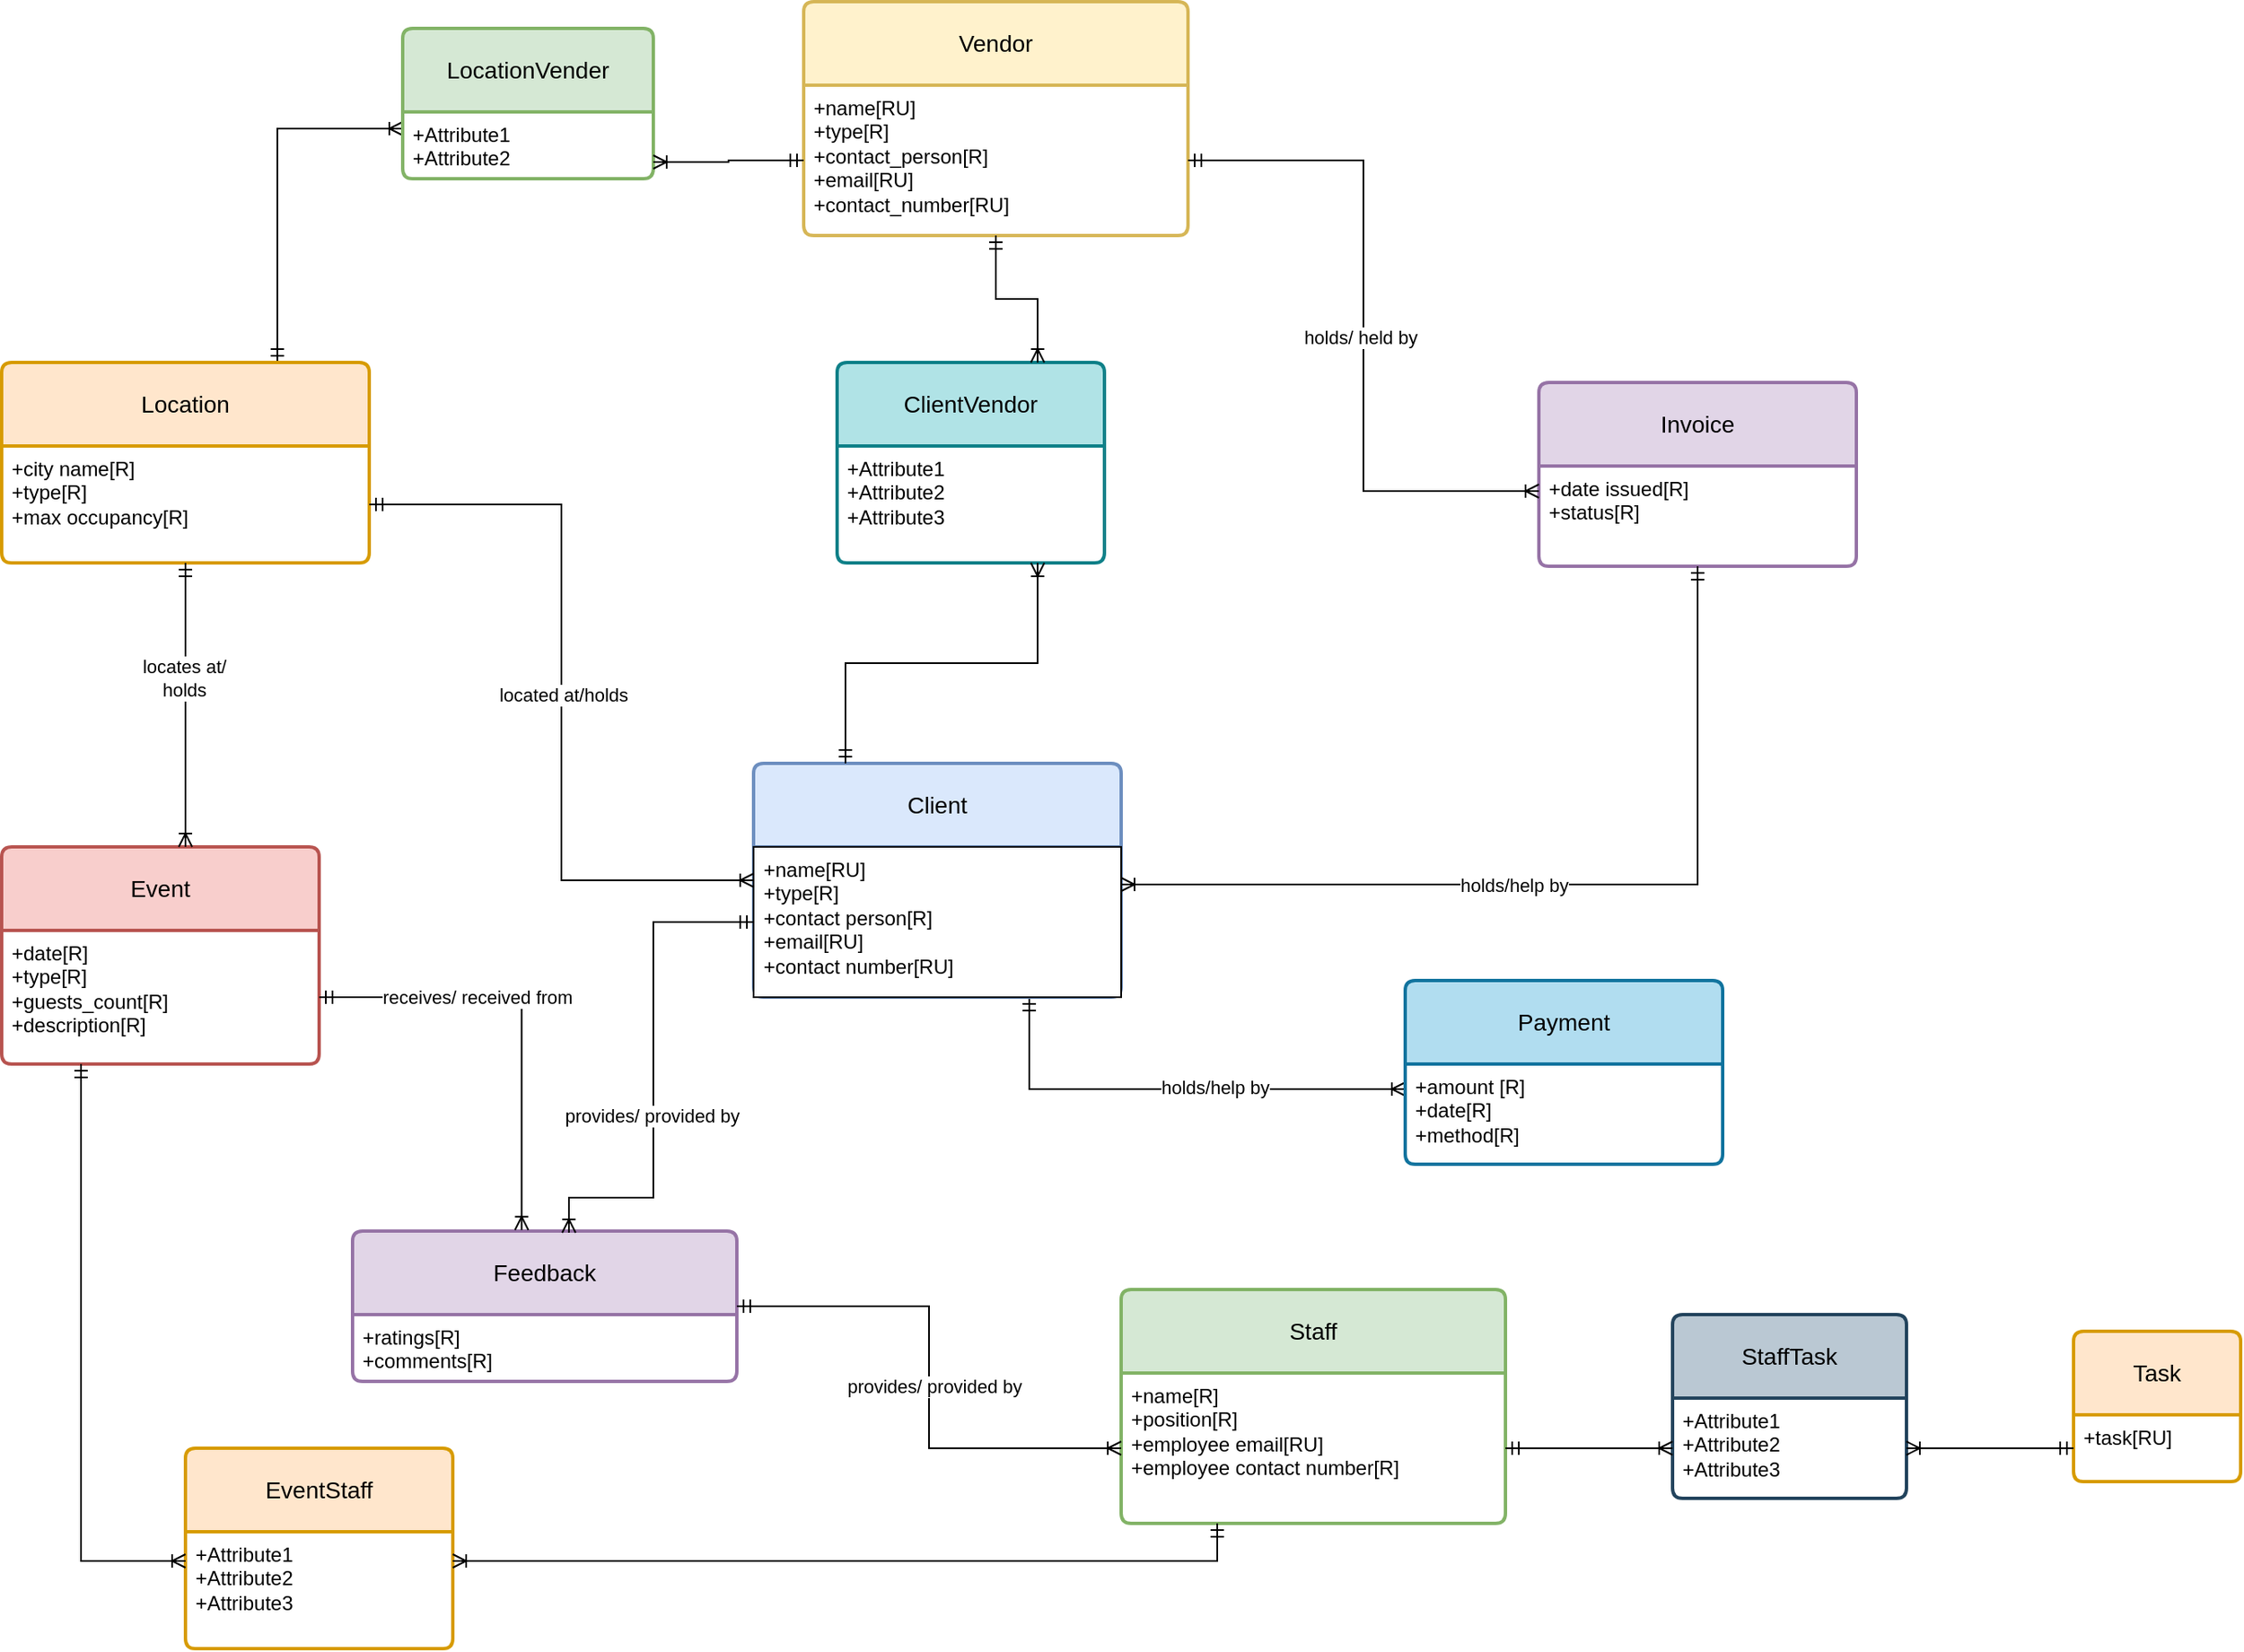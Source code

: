 <mxfile version="24.3.1" type="device">
  <diagram name="Page-1" id="igKZeYeEOgdflcOt9eH0">
    <mxGraphModel dx="2600" dy="2188" grid="1" gridSize="10" guides="1" tooltips="1" connect="1" arrows="1" fold="1" page="1" pageScale="1" pageWidth="850" pageHeight="1100" math="0" shadow="0">
      <root>
        <mxCell id="0" />
        <mxCell id="1" parent="0" />
        <mxCell id="VOUzY9_dRoBkDUYtGek2-1" value="Event" style="swimlane;childLayout=stackLayout;horizontal=1;startSize=50;horizontalStack=0;rounded=1;fontSize=14;fontStyle=0;strokeWidth=2;resizeParent=0;resizeLast=1;shadow=0;dashed=0;align=center;arcSize=4;whiteSpace=wrap;html=1;fillColor=#f8cecc;strokeColor=#b85450;" parent="1" vertex="1">
          <mxGeometry x="-20" y="250" width="190" height="130" as="geometry" />
        </mxCell>
        <mxCell id="VOUzY9_dRoBkDUYtGek2-2" value="+date[R]&lt;div&gt;+type[R]&lt;/div&gt;&lt;div&gt;+guests_count[R]&lt;/div&gt;&lt;div&gt;+description[R]&lt;/div&gt;" style="align=left;strokeColor=none;fillColor=none;spacingLeft=4;fontSize=12;verticalAlign=top;resizable=0;rotatable=0;part=1;html=1;" parent="VOUzY9_dRoBkDUYtGek2-1" vertex="1">
          <mxGeometry y="50" width="190" height="80" as="geometry" />
        </mxCell>
        <mxCell id="ZchKuzCcnekr-gHOlTx0-3" style="edgeStyle=orthogonalEdgeStyle;rounded=0;orthogonalLoop=1;jettySize=auto;html=1;exitX=0.75;exitY=0;exitDx=0;exitDy=0;entryX=0;entryY=0.25;entryDx=0;entryDy=0;endArrow=ERoneToMany;endFill=0;startArrow=ERmandOne;startFill=0;" parent="1" source="VOUzY9_dRoBkDUYtGek2-3" target="ZchKuzCcnekr-gHOlTx0-2" edge="1">
          <mxGeometry relative="1" as="geometry" />
        </mxCell>
        <mxCell id="VOUzY9_dRoBkDUYtGek2-3" value="Location" style="swimlane;childLayout=stackLayout;horizontal=1;startSize=50;horizontalStack=0;rounded=1;fontSize=14;fontStyle=0;strokeWidth=2;resizeParent=0;resizeLast=1;shadow=0;dashed=0;align=center;arcSize=4;whiteSpace=wrap;html=1;fillColor=#ffe6cc;strokeColor=#d79b00;" parent="1" vertex="1">
          <mxGeometry x="-20" y="-40" width="220" height="120" as="geometry" />
        </mxCell>
        <mxCell id="VOUzY9_dRoBkDUYtGek2-4" value="+city name[R]&lt;div&gt;&lt;div&gt;+type[R]&lt;/div&gt;&lt;div&gt;+max occupancy[R]&lt;/div&gt;&lt;/div&gt;" style="align=left;strokeColor=none;fillColor=none;spacingLeft=4;fontSize=12;verticalAlign=top;resizable=0;rotatable=0;part=1;html=1;" parent="VOUzY9_dRoBkDUYtGek2-3" vertex="1">
          <mxGeometry y="50" width="220" height="70" as="geometry" />
        </mxCell>
        <mxCell id="VOUzY9_dRoBkDUYtGek2-5" value="Task" style="swimlane;childLayout=stackLayout;horizontal=1;startSize=50;horizontalStack=0;rounded=1;fontSize=14;fontStyle=0;strokeWidth=2;resizeParent=0;resizeLast=1;shadow=0;dashed=0;align=center;arcSize=4;whiteSpace=wrap;html=1;fillColor=#ffe6cc;strokeColor=#d79b00;" parent="1" vertex="1">
          <mxGeometry x="1220" y="540" width="100" height="90" as="geometry" />
        </mxCell>
        <mxCell id="VOUzY9_dRoBkDUYtGek2-6" value="+task[RU]" style="align=left;strokeColor=none;fillColor=none;spacingLeft=4;fontSize=12;verticalAlign=top;resizable=0;rotatable=0;part=1;html=1;" parent="VOUzY9_dRoBkDUYtGek2-5" vertex="1">
          <mxGeometry y="50" width="100" height="40" as="geometry" />
        </mxCell>
        <mxCell id="ZchKuzCcnekr-gHOlTx0-18" style="edgeStyle=orthogonalEdgeStyle;rounded=0;orthogonalLoop=1;jettySize=auto;html=1;exitX=0.75;exitY=1;exitDx=0;exitDy=0;entryX=0;entryY=0.25;entryDx=0;entryDy=0;startArrow=ERmandOne;startFill=0;endArrow=ERoneToMany;endFill=0;" parent="1" source="VOUzY9_dRoBkDUYtGek2-7" target="VOUzY9_dRoBkDUYtGek2-16" edge="1">
          <mxGeometry relative="1" as="geometry" />
        </mxCell>
        <mxCell id="ZchKuzCcnekr-gHOlTx0-24" value="holds/help by" style="edgeLabel;html=1;align=center;verticalAlign=middle;resizable=0;points=[];" parent="ZchKuzCcnekr-gHOlTx0-18" vertex="1" connectable="0">
          <mxGeometry x="0.185" y="1" relative="1" as="geometry">
            <mxPoint as="offset" />
          </mxGeometry>
        </mxCell>
        <mxCell id="VOUzY9_dRoBkDUYtGek2-7" value="Client" style="swimlane;childLayout=stackLayout;horizontal=1;startSize=50;horizontalStack=0;rounded=1;fontSize=14;fontStyle=0;strokeWidth=2;resizeParent=0;resizeLast=1;shadow=0;dashed=0;align=center;arcSize=4;whiteSpace=wrap;html=1;fillColor=#dae8fc;strokeColor=#6c8ebf;" parent="1" vertex="1">
          <mxGeometry x="430" y="200" width="220" height="140" as="geometry" />
        </mxCell>
        <mxCell id="VOUzY9_dRoBkDUYtGek2-8" value="+name[RU]&lt;div&gt;+type[R]&lt;/div&gt;&lt;div&gt;+contact person[R]&lt;/div&gt;&lt;div&gt;+email[RU]&lt;/div&gt;&lt;div&gt;+contact number[RU]&lt;/div&gt;" style="align=left;spacingLeft=4;fontSize=12;verticalAlign=top;resizable=0;rotatable=0;part=1;html=1;" parent="VOUzY9_dRoBkDUYtGek2-7" vertex="1">
          <mxGeometry y="50" width="220" height="90" as="geometry" />
        </mxCell>
        <mxCell id="VOUzY9_dRoBkDUYtGek2-11" value="Vendor" style="swimlane;childLayout=stackLayout;horizontal=1;startSize=50;horizontalStack=0;rounded=1;fontSize=14;fontStyle=0;strokeWidth=2;resizeParent=0;resizeLast=1;shadow=0;dashed=0;align=center;arcSize=4;whiteSpace=wrap;html=1;fillColor=#fff2cc;strokeColor=#d6b656;" parent="1" vertex="1">
          <mxGeometry x="460" y="-256" width="230" height="140" as="geometry" />
        </mxCell>
        <mxCell id="VOUzY9_dRoBkDUYtGek2-12" value="+name[RU]&lt;div&gt;+type[R]&lt;/div&gt;&lt;div&gt;+contact_person[R]&lt;/div&gt;&lt;div&gt;+email[RU]&lt;/div&gt;&lt;div&gt;+contact_number[RU]&lt;/div&gt;" style="align=left;strokeColor=none;fillColor=none;spacingLeft=4;fontSize=12;verticalAlign=top;resizable=0;rotatable=0;part=1;html=1;" parent="VOUzY9_dRoBkDUYtGek2-11" vertex="1">
          <mxGeometry y="50" width="230" height="90" as="geometry" />
        </mxCell>
        <mxCell id="VOUzY9_dRoBkDUYtGek2-13" value="Staff" style="swimlane;childLayout=stackLayout;horizontal=1;startSize=50;horizontalStack=0;rounded=1;fontSize=14;fontStyle=0;strokeWidth=2;resizeParent=0;resizeLast=1;shadow=0;dashed=0;align=center;arcSize=4;whiteSpace=wrap;html=1;fillColor=#d5e8d4;strokeColor=#82b366;" parent="1" vertex="1">
          <mxGeometry x="650" y="515" width="230" height="140" as="geometry" />
        </mxCell>
        <mxCell id="VOUzY9_dRoBkDUYtGek2-14" value="+name[R]&lt;div&gt;+position[R]&lt;/div&gt;&lt;div&gt;+employee email[RU]&lt;/div&gt;&lt;div&gt;+employee contact number[R]&lt;/div&gt;" style="align=left;strokeColor=none;fillColor=none;spacingLeft=4;fontSize=12;verticalAlign=top;resizable=0;rotatable=0;part=1;html=1;" parent="VOUzY9_dRoBkDUYtGek2-13" vertex="1">
          <mxGeometry y="50" width="230" height="90" as="geometry" />
        </mxCell>
        <mxCell id="VOUzY9_dRoBkDUYtGek2-15" value="Payment" style="swimlane;childLayout=stackLayout;horizontal=1;startSize=50;horizontalStack=0;rounded=1;fontSize=14;fontStyle=0;strokeWidth=2;resizeParent=0;resizeLast=1;shadow=0;dashed=0;align=center;arcSize=4;whiteSpace=wrap;html=1;fillColor=#b1ddf0;strokeColor=#10739e;" parent="1" vertex="1">
          <mxGeometry x="820" y="330" width="190" height="110" as="geometry" />
        </mxCell>
        <mxCell id="VOUzY9_dRoBkDUYtGek2-16" value="+amount [R]&lt;div&gt;+date[R]&lt;/div&gt;&lt;div&gt;+method[R]&lt;/div&gt;&lt;div&gt;&lt;br&gt;&lt;/div&gt;" style="align=left;strokeColor=none;fillColor=none;spacingLeft=4;fontSize=12;verticalAlign=top;resizable=0;rotatable=0;part=1;html=1;" parent="VOUzY9_dRoBkDUYtGek2-15" vertex="1">
          <mxGeometry y="50" width="190" height="60" as="geometry" />
        </mxCell>
        <mxCell id="VOUzY9_dRoBkDUYtGek2-17" value="Invoice" style="swimlane;childLayout=stackLayout;horizontal=1;startSize=50;horizontalStack=0;rounded=1;fontSize=14;fontStyle=0;strokeWidth=2;resizeParent=0;resizeLast=1;shadow=0;dashed=0;align=center;arcSize=4;whiteSpace=wrap;html=1;fillColor=#e1d5e7;strokeColor=#9673a6;" parent="1" vertex="1">
          <mxGeometry x="900" y="-28" width="190" height="110" as="geometry" />
        </mxCell>
        <mxCell id="VOUzY9_dRoBkDUYtGek2-18" value="&lt;div&gt;+date issued[R]&lt;/div&gt;&lt;div&gt;+status[R]&lt;/div&gt;" style="align=left;strokeColor=none;fillColor=none;spacingLeft=4;fontSize=12;verticalAlign=top;resizable=0;rotatable=0;part=1;html=1;" parent="VOUzY9_dRoBkDUYtGek2-17" vertex="1">
          <mxGeometry y="50" width="190" height="60" as="geometry" />
        </mxCell>
        <mxCell id="VOUzY9_dRoBkDUYtGek2-19" value="Feedback" style="swimlane;childLayout=stackLayout;horizontal=1;startSize=50;horizontalStack=0;rounded=1;fontSize=14;fontStyle=0;strokeWidth=2;resizeParent=0;resizeLast=1;shadow=0;dashed=0;align=center;arcSize=4;whiteSpace=wrap;html=1;fillColor=#e1d5e7;strokeColor=#9673a6;" parent="1" vertex="1">
          <mxGeometry x="190" y="480" width="230" height="90" as="geometry" />
        </mxCell>
        <mxCell id="VOUzY9_dRoBkDUYtGek2-20" value="+ratings[R]&lt;div&gt;+comments[R]&lt;/div&gt;&lt;div&gt;&lt;br&gt;&lt;/div&gt;" style="align=left;strokeColor=none;fillColor=none;spacingLeft=4;fontSize=12;verticalAlign=top;resizable=0;rotatable=0;part=1;html=1;" parent="VOUzY9_dRoBkDUYtGek2-19" vertex="1">
          <mxGeometry y="50" width="230" height="40" as="geometry" />
        </mxCell>
        <mxCell id="VOUzY9_dRoBkDUYtGek2-24" style="edgeStyle=orthogonalEdgeStyle;rounded=0;orthogonalLoop=1;jettySize=auto;html=1;endArrow=ERoneToMany;endFill=0;startArrow=ERmandOne;startFill=0;" parent="1" source="VOUzY9_dRoBkDUYtGek2-4" target="VOUzY9_dRoBkDUYtGek2-1" edge="1">
          <mxGeometry relative="1" as="geometry">
            <Array as="points">
              <mxPoint x="110" y="310" />
              <mxPoint x="110" y="310" />
            </Array>
          </mxGeometry>
        </mxCell>
        <mxCell id="VOUzY9_dRoBkDUYtGek2-25" value="locates at/&lt;br&gt;holds" style="edgeLabel;html=1;align=center;verticalAlign=middle;resizable=0;points=[];" parent="VOUzY9_dRoBkDUYtGek2-24" vertex="1" connectable="0">
          <mxGeometry x="-0.196" y="-1" relative="1" as="geometry">
            <mxPoint as="offset" />
          </mxGeometry>
        </mxCell>
        <mxCell id="VOUzY9_dRoBkDUYtGek2-29" style="edgeStyle=orthogonalEdgeStyle;rounded=0;orthogonalLoop=1;jettySize=auto;html=1;entryX=0.563;entryY=0.011;entryDx=0;entryDy=0;entryPerimeter=0;endArrow=ERoneToMany;endFill=0;startArrow=ERmandOne;startFill=0;" parent="1" source="VOUzY9_dRoBkDUYtGek2-8" target="VOUzY9_dRoBkDUYtGek2-19" edge="1">
          <mxGeometry relative="1" as="geometry">
            <Array as="points">
              <mxPoint x="370" y="295" />
              <mxPoint x="370" y="460" />
              <mxPoint x="319" y="460" />
            </Array>
          </mxGeometry>
        </mxCell>
        <mxCell id="VOUzY9_dRoBkDUYtGek2-52" value="provides/ provided by" style="edgeLabel;html=1;align=center;verticalAlign=middle;resizable=0;points=[];" parent="VOUzY9_dRoBkDUYtGek2-29" vertex="1" connectable="0">
          <mxGeometry x="0.184" y="-1" relative="1" as="geometry">
            <mxPoint as="offset" />
          </mxGeometry>
        </mxCell>
        <mxCell id="VOUzY9_dRoBkDUYtGek2-35" style="edgeStyle=orthogonalEdgeStyle;rounded=0;orthogonalLoop=1;jettySize=auto;html=1;entryX=0;entryY=0.25;entryDx=0;entryDy=0;endArrow=ERoneToMany;endFill=0;startArrow=ERmandOne;startFill=0;" parent="1" source="VOUzY9_dRoBkDUYtGek2-12" target="VOUzY9_dRoBkDUYtGek2-18" edge="1">
          <mxGeometry relative="1" as="geometry" />
        </mxCell>
        <mxCell id="VOUzY9_dRoBkDUYtGek2-54" value="holds/ held by" style="edgeLabel;html=1;align=center;verticalAlign=middle;resizable=0;points=[];" parent="VOUzY9_dRoBkDUYtGek2-35" vertex="1" connectable="0">
          <mxGeometry x="0.035" y="-2" relative="1" as="geometry">
            <mxPoint as="offset" />
          </mxGeometry>
        </mxCell>
        <mxCell id="VOUzY9_dRoBkDUYtGek2-39" style="edgeStyle=orthogonalEdgeStyle;rounded=0;orthogonalLoop=1;jettySize=auto;html=1;entryX=0.44;entryY=-0.007;entryDx=0;entryDy=0;entryPerimeter=0;endArrow=ERoneToMany;endFill=0;startArrow=ERmandOne;startFill=0;" parent="1" source="VOUzY9_dRoBkDUYtGek2-2" target="VOUzY9_dRoBkDUYtGek2-19" edge="1">
          <mxGeometry relative="1" as="geometry">
            <mxPoint x="370" y="490" as="targetPoint" />
          </mxGeometry>
        </mxCell>
        <mxCell id="VOUzY9_dRoBkDUYtGek2-56" value="receives/ received from&amp;nbsp;" style="edgeLabel;html=1;align=center;verticalAlign=middle;resizable=0;points=[];" parent="VOUzY9_dRoBkDUYtGek2-39" vertex="1" connectable="0">
          <mxGeometry x="-0.262" relative="1" as="geometry">
            <mxPoint as="offset" />
          </mxGeometry>
        </mxCell>
        <mxCell id="VOUzY9_dRoBkDUYtGek2-40" style="edgeStyle=orthogonalEdgeStyle;rounded=0;orthogonalLoop=1;jettySize=auto;html=1;entryX=1;entryY=0.5;entryDx=0;entryDy=0;startArrow=ERoneToMany;startFill=0;endArrow=ERmandOne;endFill=0;" parent="1" source="VOUzY9_dRoBkDUYtGek2-14" target="VOUzY9_dRoBkDUYtGek2-19" edge="1">
          <mxGeometry relative="1" as="geometry" />
        </mxCell>
        <mxCell id="VOUzY9_dRoBkDUYtGek2-57" value="provides/ provided by" style="edgeLabel;html=1;align=center;verticalAlign=middle;resizable=0;points=[];" parent="VOUzY9_dRoBkDUYtGek2-40" vertex="1" connectable="0">
          <mxGeometry x="-0.035" y="-3" relative="1" as="geometry">
            <mxPoint as="offset" />
          </mxGeometry>
        </mxCell>
        <mxCell id="VOUzY9_dRoBkDUYtGek2-47" style="edgeStyle=orthogonalEdgeStyle;rounded=0;orthogonalLoop=1;jettySize=auto;html=1;entryX=0;entryY=0.5;entryDx=0;entryDy=0;startArrow=ERmandOne;startFill=0;endArrow=ERoneToMany;endFill=0;" parent="1" source="VOUzY9_dRoBkDUYtGek2-4" target="VOUzY9_dRoBkDUYtGek2-7" edge="1">
          <mxGeometry relative="1" as="geometry" />
        </mxCell>
        <mxCell id="VOUzY9_dRoBkDUYtGek2-49" value="located at/holds" style="edgeLabel;html=1;align=center;verticalAlign=middle;resizable=0;points=[];" parent="VOUzY9_dRoBkDUYtGek2-47" vertex="1" connectable="0">
          <mxGeometry x="0.007" y="1" relative="1" as="geometry">
            <mxPoint as="offset" />
          </mxGeometry>
        </mxCell>
        <mxCell id="ZchKuzCcnekr-gHOlTx0-1" value="LocationVender" style="swimlane;childLayout=stackLayout;horizontal=1;startSize=50;horizontalStack=0;rounded=1;fontSize=14;fontStyle=0;strokeWidth=2;resizeParent=0;resizeLast=1;shadow=0;dashed=0;align=center;arcSize=4;whiteSpace=wrap;html=1;fillColor=#d5e8d4;strokeColor=#82b366;" parent="1" vertex="1">
          <mxGeometry x="220" y="-240" width="150" height="90" as="geometry" />
        </mxCell>
        <mxCell id="ZchKuzCcnekr-gHOlTx0-2" value="+Attribute1&lt;br&gt;+Attribute2" style="align=left;strokeColor=none;fillColor=none;spacingLeft=4;fontSize=12;verticalAlign=top;resizable=0;rotatable=0;part=1;html=1;" parent="ZchKuzCcnekr-gHOlTx0-1" vertex="1">
          <mxGeometry y="50" width="150" height="40" as="geometry" />
        </mxCell>
        <mxCell id="ZchKuzCcnekr-gHOlTx0-4" style="edgeStyle=orthogonalEdgeStyle;rounded=0;orthogonalLoop=1;jettySize=auto;html=1;exitX=1;exitY=0.75;exitDx=0;exitDy=0;entryX=0;entryY=0.5;entryDx=0;entryDy=0;startArrow=ERoneToMany;startFill=0;endArrow=ERmandOne;endFill=0;" parent="1" source="ZchKuzCcnekr-gHOlTx0-2" target="VOUzY9_dRoBkDUYtGek2-12" edge="1">
          <mxGeometry relative="1" as="geometry" />
        </mxCell>
        <mxCell id="ZchKuzCcnekr-gHOlTx0-5" value="EventStaff" style="swimlane;childLayout=stackLayout;horizontal=1;startSize=50;horizontalStack=0;rounded=1;fontSize=14;fontStyle=0;strokeWidth=2;resizeParent=0;resizeLast=1;shadow=0;dashed=0;align=center;arcSize=4;whiteSpace=wrap;html=1;fillColor=#ffe6cc;strokeColor=#d79b00;" parent="1" vertex="1">
          <mxGeometry x="90" y="610" width="160" height="120" as="geometry" />
        </mxCell>
        <mxCell id="ZchKuzCcnekr-gHOlTx0-6" value="+Attribute1&#xa;+Attribute2&#xa;+Attribute3" style="align=left;strokeColor=none;fillColor=none;spacingLeft=4;fontSize=12;verticalAlign=top;resizable=0;rotatable=0;part=1;html=1;" parent="ZchKuzCcnekr-gHOlTx0-5" vertex="1">
          <mxGeometry y="50" width="160" height="70" as="geometry" />
        </mxCell>
        <mxCell id="ZchKuzCcnekr-gHOlTx0-7" style="edgeStyle=orthogonalEdgeStyle;rounded=0;orthogonalLoop=1;jettySize=auto;html=1;exitX=0.25;exitY=1;exitDx=0;exitDy=0;entryX=0;entryY=0.25;entryDx=0;entryDy=0;startArrow=ERmandOne;startFill=0;endArrow=ERoneToMany;endFill=0;" parent="1" source="VOUzY9_dRoBkDUYtGek2-2" target="ZchKuzCcnekr-gHOlTx0-6" edge="1">
          <mxGeometry relative="1" as="geometry" />
        </mxCell>
        <mxCell id="ZchKuzCcnekr-gHOlTx0-8" style="edgeStyle=orthogonalEdgeStyle;rounded=0;orthogonalLoop=1;jettySize=auto;html=1;exitX=1;exitY=0.25;exitDx=0;exitDy=0;entryX=0.25;entryY=1;entryDx=0;entryDy=0;startArrow=ERoneToMany;startFill=0;endArrow=ERmandOne;endFill=0;" parent="1" source="ZchKuzCcnekr-gHOlTx0-6" target="VOUzY9_dRoBkDUYtGek2-14" edge="1">
          <mxGeometry relative="1" as="geometry" />
        </mxCell>
        <mxCell id="ZchKuzCcnekr-gHOlTx0-9" value="StaffTask" style="swimlane;childLayout=stackLayout;horizontal=1;startSize=50;horizontalStack=0;rounded=1;fontSize=14;fontStyle=0;strokeWidth=2;resizeParent=0;resizeLast=1;shadow=0;dashed=0;align=center;arcSize=4;whiteSpace=wrap;html=1;fillColor=#bac8d3;strokeColor=#23445d;" parent="1" vertex="1">
          <mxGeometry x="980" y="530" width="140" height="110" as="geometry" />
        </mxCell>
        <mxCell id="ZchKuzCcnekr-gHOlTx0-10" value="+Attribute1&#xa;+Attribute2&#xa;+Attribute3" style="align=left;strokeColor=none;fillColor=none;spacingLeft=4;fontSize=12;verticalAlign=top;resizable=0;rotatable=0;part=1;html=1;" parent="ZchKuzCcnekr-gHOlTx0-9" vertex="1">
          <mxGeometry y="50" width="140" height="60" as="geometry" />
        </mxCell>
        <mxCell id="ZchKuzCcnekr-gHOlTx0-11" style="edgeStyle=orthogonalEdgeStyle;rounded=0;orthogonalLoop=1;jettySize=auto;html=1;exitX=1;exitY=0.5;exitDx=0;exitDy=0;entryX=0;entryY=0.5;entryDx=0;entryDy=0;startArrow=ERmandOne;startFill=0;endArrow=ERoneToMany;endFill=0;" parent="1" source="VOUzY9_dRoBkDUYtGek2-14" target="ZchKuzCcnekr-gHOlTx0-10" edge="1">
          <mxGeometry relative="1" as="geometry" />
        </mxCell>
        <mxCell id="ZchKuzCcnekr-gHOlTx0-12" style="edgeStyle=orthogonalEdgeStyle;rounded=0;orthogonalLoop=1;jettySize=auto;html=1;exitX=1;exitY=0.5;exitDx=0;exitDy=0;entryX=0;entryY=0.5;entryDx=0;entryDy=0;startArrow=ERoneToMany;startFill=0;endArrow=ERmandOne;endFill=0;" parent="1" source="ZchKuzCcnekr-gHOlTx0-10" target="VOUzY9_dRoBkDUYtGek2-6" edge="1">
          <mxGeometry relative="1" as="geometry" />
        </mxCell>
        <mxCell id="ZchKuzCcnekr-gHOlTx0-13" value="ClientVendor" style="swimlane;childLayout=stackLayout;horizontal=1;startSize=50;horizontalStack=0;rounded=1;fontSize=14;fontStyle=0;strokeWidth=2;resizeParent=0;resizeLast=1;shadow=0;dashed=0;align=center;arcSize=4;whiteSpace=wrap;html=1;fillColor=#b0e3e6;strokeColor=#0e8088;" parent="1" vertex="1">
          <mxGeometry x="480" y="-40" width="160" height="120" as="geometry" />
        </mxCell>
        <mxCell id="ZchKuzCcnekr-gHOlTx0-14" value="+Attribute1&#xa;+Attribute2&#xa;+Attribute3" style="align=left;strokeColor=none;fillColor=none;spacingLeft=4;fontSize=12;verticalAlign=top;resizable=0;rotatable=0;part=1;html=1;" parent="ZchKuzCcnekr-gHOlTx0-13" vertex="1">
          <mxGeometry y="50" width="160" height="70" as="geometry" />
        </mxCell>
        <mxCell id="ZchKuzCcnekr-gHOlTx0-16" style="edgeStyle=orthogonalEdgeStyle;rounded=0;orthogonalLoop=1;jettySize=auto;html=1;exitX=0.75;exitY=1;exitDx=0;exitDy=0;entryX=0.25;entryY=0;entryDx=0;entryDy=0;startArrow=ERoneToMany;startFill=0;endArrow=ERmandOne;endFill=0;" parent="1" source="ZchKuzCcnekr-gHOlTx0-14" target="VOUzY9_dRoBkDUYtGek2-7" edge="1">
          <mxGeometry relative="1" as="geometry" />
        </mxCell>
        <mxCell id="ZchKuzCcnekr-gHOlTx0-17" style="edgeStyle=orthogonalEdgeStyle;rounded=0;orthogonalLoop=1;jettySize=auto;html=1;exitX=0.5;exitY=1;exitDx=0;exitDy=0;entryX=0.75;entryY=0;entryDx=0;entryDy=0;startArrow=ERmandOne;startFill=0;endArrow=ERoneToMany;endFill=0;" parent="1" source="VOUzY9_dRoBkDUYtGek2-12" target="ZchKuzCcnekr-gHOlTx0-13" edge="1">
          <mxGeometry relative="1" as="geometry" />
        </mxCell>
        <mxCell id="ZchKuzCcnekr-gHOlTx0-22" style="edgeStyle=orthogonalEdgeStyle;rounded=0;orthogonalLoop=1;jettySize=auto;html=1;exitX=1;exitY=0.25;exitDx=0;exitDy=0;entryX=0.5;entryY=1;entryDx=0;entryDy=0;startArrow=ERoneToMany;startFill=0;endArrow=ERmandOne;endFill=0;" parent="1" source="VOUzY9_dRoBkDUYtGek2-8" target="VOUzY9_dRoBkDUYtGek2-18" edge="1">
          <mxGeometry relative="1" as="geometry" />
        </mxCell>
        <mxCell id="ZchKuzCcnekr-gHOlTx0-23" value="holds/help by" style="edgeLabel;html=1;align=center;verticalAlign=middle;resizable=0;points=[];" parent="ZchKuzCcnekr-gHOlTx0-22" vertex="1" connectable="0">
          <mxGeometry x="-0.125" relative="1" as="geometry">
            <mxPoint as="offset" />
          </mxGeometry>
        </mxCell>
      </root>
    </mxGraphModel>
  </diagram>
</mxfile>
